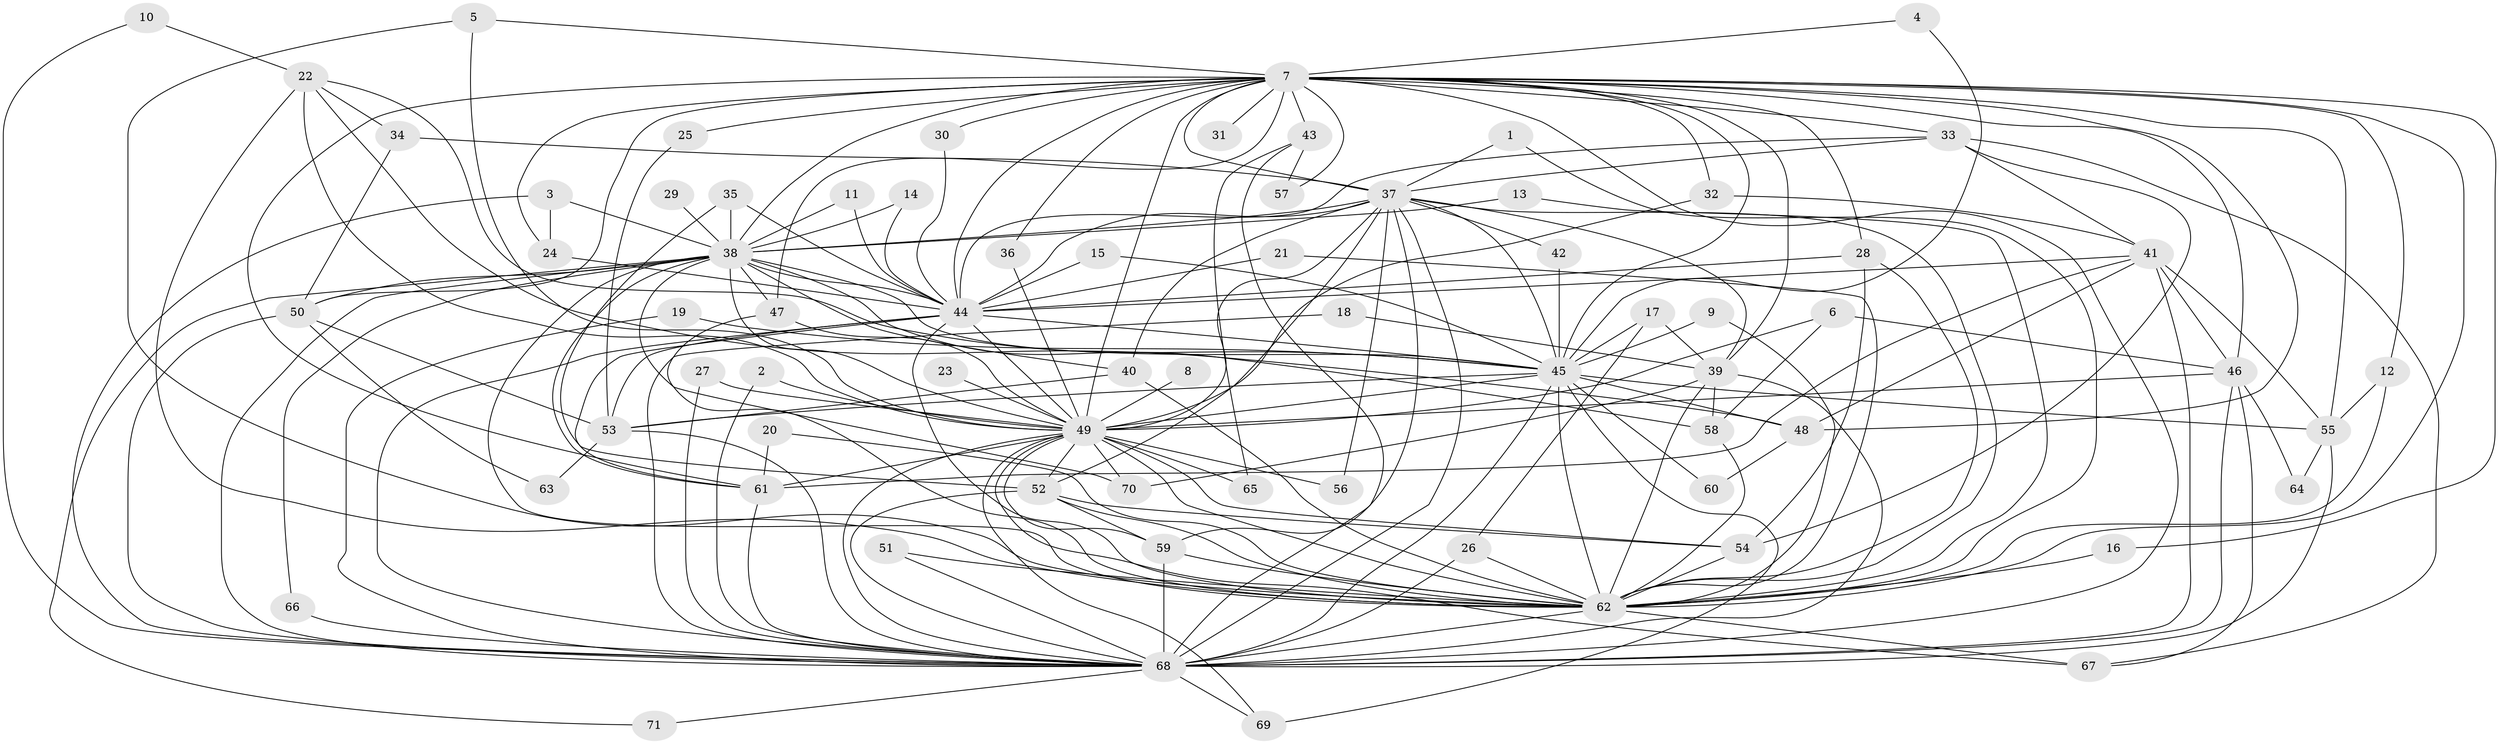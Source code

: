 // original degree distribution, {17: 0.007042253521126761, 24: 0.014084507042253521, 29: 0.007042253521126761, 15: 0.007042253521126761, 23: 0.007042253521126761, 21: 0.007042253521126761, 28: 0.007042253521126761, 26: 0.007042253521126761, 38: 0.007042253521126761, 7: 0.014084507042253521, 8: 0.007042253521126761, 2: 0.528169014084507, 6: 0.04225352112676056, 3: 0.21830985915492956, 4: 0.09154929577464789, 5: 0.028169014084507043}
// Generated by graph-tools (version 1.1) at 2025/25/03/09/25 03:25:47]
// undirected, 71 vertices, 194 edges
graph export_dot {
graph [start="1"]
  node [color=gray90,style=filled];
  1;
  2;
  3;
  4;
  5;
  6;
  7;
  8;
  9;
  10;
  11;
  12;
  13;
  14;
  15;
  16;
  17;
  18;
  19;
  20;
  21;
  22;
  23;
  24;
  25;
  26;
  27;
  28;
  29;
  30;
  31;
  32;
  33;
  34;
  35;
  36;
  37;
  38;
  39;
  40;
  41;
  42;
  43;
  44;
  45;
  46;
  47;
  48;
  49;
  50;
  51;
  52;
  53;
  54;
  55;
  56;
  57;
  58;
  59;
  60;
  61;
  62;
  63;
  64;
  65;
  66;
  67;
  68;
  69;
  70;
  71;
  1 -- 37 [weight=1.0];
  1 -- 62 [weight=1.0];
  2 -- 49 [weight=1.0];
  2 -- 68 [weight=1.0];
  3 -- 24 [weight=1.0];
  3 -- 38 [weight=1.0];
  3 -- 68 [weight=1.0];
  4 -- 7 [weight=1.0];
  4 -- 45 [weight=1.0];
  5 -- 7 [weight=1.0];
  5 -- 49 [weight=1.0];
  5 -- 62 [weight=1.0];
  6 -- 46 [weight=1.0];
  6 -- 49 [weight=1.0];
  6 -- 58 [weight=1.0];
  7 -- 12 [weight=1.0];
  7 -- 16 [weight=1.0];
  7 -- 24 [weight=1.0];
  7 -- 25 [weight=1.0];
  7 -- 28 [weight=1.0];
  7 -- 30 [weight=3.0];
  7 -- 31 [weight=1.0];
  7 -- 32 [weight=1.0];
  7 -- 33 [weight=1.0];
  7 -- 36 [weight=1.0];
  7 -- 37 [weight=3.0];
  7 -- 38 [weight=3.0];
  7 -- 39 [weight=2.0];
  7 -- 43 [weight=3.0];
  7 -- 44 [weight=3.0];
  7 -- 45 [weight=3.0];
  7 -- 46 [weight=1.0];
  7 -- 47 [weight=2.0];
  7 -- 48 [weight=1.0];
  7 -- 49 [weight=4.0];
  7 -- 50 [weight=1.0];
  7 -- 55 [weight=2.0];
  7 -- 57 [weight=1.0];
  7 -- 61 [weight=1.0];
  7 -- 62 [weight=3.0];
  7 -- 68 [weight=3.0];
  8 -- 49 [weight=1.0];
  9 -- 45 [weight=1.0];
  9 -- 62 [weight=1.0];
  10 -- 22 [weight=1.0];
  10 -- 68 [weight=1.0];
  11 -- 38 [weight=1.0];
  11 -- 44 [weight=1.0];
  12 -- 55 [weight=1.0];
  12 -- 62 [weight=1.0];
  13 -- 38 [weight=1.0];
  13 -- 62 [weight=1.0];
  14 -- 38 [weight=1.0];
  14 -- 44 [weight=1.0];
  15 -- 44 [weight=1.0];
  15 -- 45 [weight=1.0];
  16 -- 62 [weight=1.0];
  17 -- 26 [weight=1.0];
  17 -- 39 [weight=1.0];
  17 -- 45 [weight=1.0];
  18 -- 39 [weight=1.0];
  18 -- 68 [weight=1.0];
  19 -- 45 [weight=1.0];
  19 -- 68 [weight=1.0];
  20 -- 61 [weight=1.0];
  20 -- 62 [weight=1.0];
  21 -- 44 [weight=1.0];
  21 -- 62 [weight=1.0];
  22 -- 34 [weight=1.0];
  22 -- 45 [weight=1.0];
  22 -- 48 [weight=1.0];
  22 -- 49 [weight=1.0];
  22 -- 62 [weight=1.0];
  23 -- 49 [weight=1.0];
  24 -- 44 [weight=1.0];
  25 -- 53 [weight=1.0];
  26 -- 62 [weight=1.0];
  26 -- 68 [weight=2.0];
  27 -- 49 [weight=1.0];
  27 -- 68 [weight=1.0];
  28 -- 44 [weight=1.0];
  28 -- 54 [weight=1.0];
  28 -- 62 [weight=1.0];
  29 -- 38 [weight=1.0];
  30 -- 44 [weight=1.0];
  32 -- 41 [weight=1.0];
  32 -- 49 [weight=1.0];
  33 -- 37 [weight=1.0];
  33 -- 41 [weight=1.0];
  33 -- 44 [weight=1.0];
  33 -- 54 [weight=1.0];
  33 -- 67 [weight=1.0];
  34 -- 37 [weight=1.0];
  34 -- 50 [weight=1.0];
  35 -- 38 [weight=2.0];
  35 -- 44 [weight=1.0];
  35 -- 52 [weight=1.0];
  36 -- 49 [weight=1.0];
  37 -- 38 [weight=1.0];
  37 -- 39 [weight=2.0];
  37 -- 40 [weight=1.0];
  37 -- 42 [weight=1.0];
  37 -- 44 [weight=1.0];
  37 -- 45 [weight=1.0];
  37 -- 49 [weight=2.0];
  37 -- 52 [weight=1.0];
  37 -- 56 [weight=1.0];
  37 -- 59 [weight=1.0];
  37 -- 62 [weight=2.0];
  37 -- 68 [weight=1.0];
  38 -- 40 [weight=1.0];
  38 -- 44 [weight=1.0];
  38 -- 45 [weight=1.0];
  38 -- 47 [weight=1.0];
  38 -- 49 [weight=2.0];
  38 -- 50 [weight=1.0];
  38 -- 58 [weight=1.0];
  38 -- 61 [weight=1.0];
  38 -- 62 [weight=1.0];
  38 -- 66 [weight=1.0];
  38 -- 68 [weight=1.0];
  38 -- 70 [weight=1.0];
  38 -- 71 [weight=1.0];
  39 -- 58 [weight=1.0];
  39 -- 62 [weight=1.0];
  39 -- 68 [weight=1.0];
  39 -- 70 [weight=1.0];
  40 -- 53 [weight=1.0];
  40 -- 62 [weight=1.0];
  41 -- 44 [weight=1.0];
  41 -- 46 [weight=1.0];
  41 -- 48 [weight=1.0];
  41 -- 55 [weight=1.0];
  41 -- 61 [weight=1.0];
  41 -- 68 [weight=1.0];
  42 -- 45 [weight=1.0];
  43 -- 57 [weight=1.0];
  43 -- 65 [weight=1.0];
  43 -- 68 [weight=1.0];
  44 -- 45 [weight=1.0];
  44 -- 49 [weight=1.0];
  44 -- 53 [weight=2.0];
  44 -- 61 [weight=1.0];
  44 -- 62 [weight=2.0];
  44 -- 68 [weight=1.0];
  45 -- 48 [weight=1.0];
  45 -- 49 [weight=3.0];
  45 -- 53 [weight=2.0];
  45 -- 55 [weight=1.0];
  45 -- 60 [weight=1.0];
  45 -- 62 [weight=1.0];
  45 -- 68 [weight=2.0];
  45 -- 69 [weight=1.0];
  46 -- 49 [weight=3.0];
  46 -- 64 [weight=1.0];
  46 -- 67 [weight=1.0];
  46 -- 68 [weight=1.0];
  47 -- 49 [weight=1.0];
  47 -- 62 [weight=1.0];
  48 -- 60 [weight=1.0];
  49 -- 52 [weight=1.0];
  49 -- 54 [weight=1.0];
  49 -- 56 [weight=1.0];
  49 -- 59 [weight=1.0];
  49 -- 61 [weight=2.0];
  49 -- 62 [weight=1.0];
  49 -- 65 [weight=1.0];
  49 -- 67 [weight=1.0];
  49 -- 68 [weight=1.0];
  49 -- 69 [weight=1.0];
  49 -- 70 [weight=1.0];
  50 -- 53 [weight=1.0];
  50 -- 63 [weight=1.0];
  50 -- 68 [weight=1.0];
  51 -- 62 [weight=1.0];
  51 -- 68 [weight=1.0];
  52 -- 54 [weight=1.0];
  52 -- 59 [weight=1.0];
  52 -- 62 [weight=1.0];
  52 -- 68 [weight=1.0];
  53 -- 63 [weight=1.0];
  53 -- 68 [weight=1.0];
  54 -- 62 [weight=1.0];
  55 -- 64 [weight=1.0];
  55 -- 68 [weight=1.0];
  58 -- 62 [weight=1.0];
  59 -- 62 [weight=2.0];
  59 -- 68 [weight=1.0];
  61 -- 68 [weight=1.0];
  62 -- 67 [weight=1.0];
  62 -- 68 [weight=1.0];
  66 -- 68 [weight=1.0];
  68 -- 69 [weight=2.0];
  68 -- 71 [weight=1.0];
}
